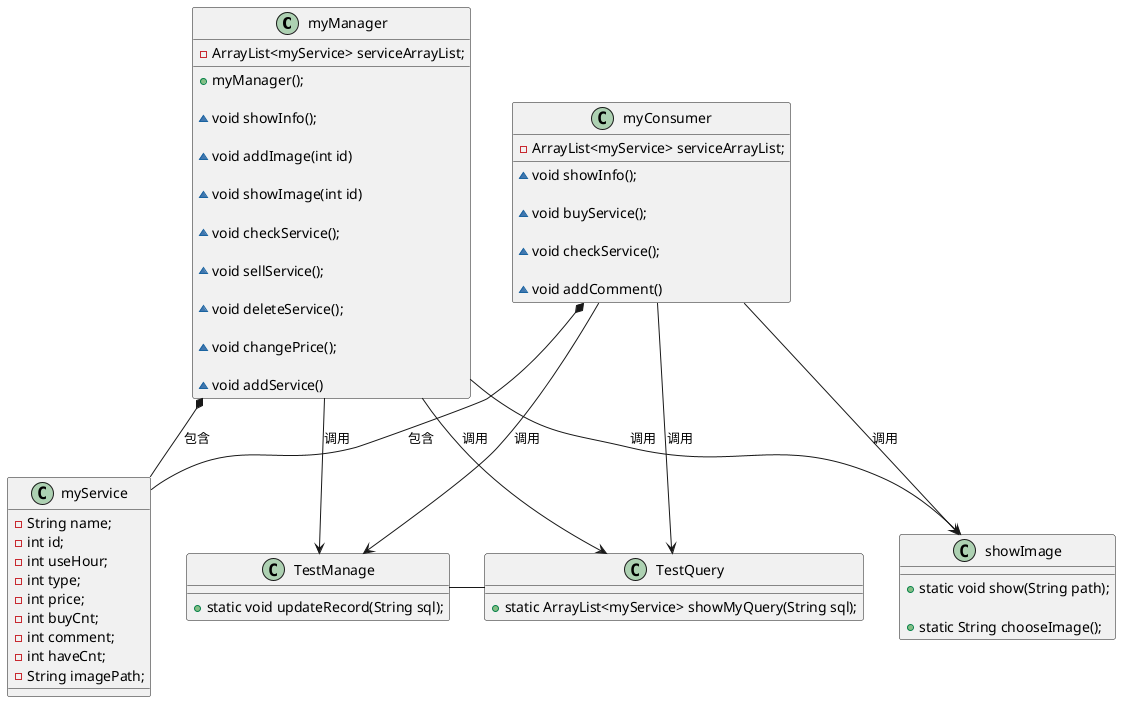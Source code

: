 @startuml
'https://plantuml.com/class-diagram

myManager *-- myService :包含

myConsumer *-- myService :包含

myManager --> showImage :调用

myManager --> TestQuery :调用

myManager --> TestManage :调用

myConsumer --> showImage :调用

myConsumer --> TestQuery :调用

myConsumer --> TestManage :调用

together {
    class myService
    class myConsumer

}
TestManage-TestQuery


class myManager{
    - ArrayList<myService> serviceArrayList;

    + myManager();

    ~ void showInfo();

    ~ void addImage(int id)

    ~ void showImage(int id)

    ~ void checkService();

    ~ void sellService();

    ~ void deleteService();

    ~ void changePrice();

    ~ void addService()

}

class myConsumer{
    - ArrayList<myService> serviceArrayList;

    ~ void showInfo();

    ~ void buyService();

    ~ void checkService();

    ~ void addComment()

}

class myService{
    - String name;
    - int id;
    - int useHour;
    - int type;
    - int price;
    - int buyCnt;
    - int comment;
    - int haveCnt;
    - String imagePath;
}

class showImage{

    + static void show(String path);

    + static String chooseImage();
}

class TestQuery{
    + static ArrayList<myService> showMyQuery(String sql);
}

class TestManage{
    + static void updateRecord(String sql);

}

@enduml